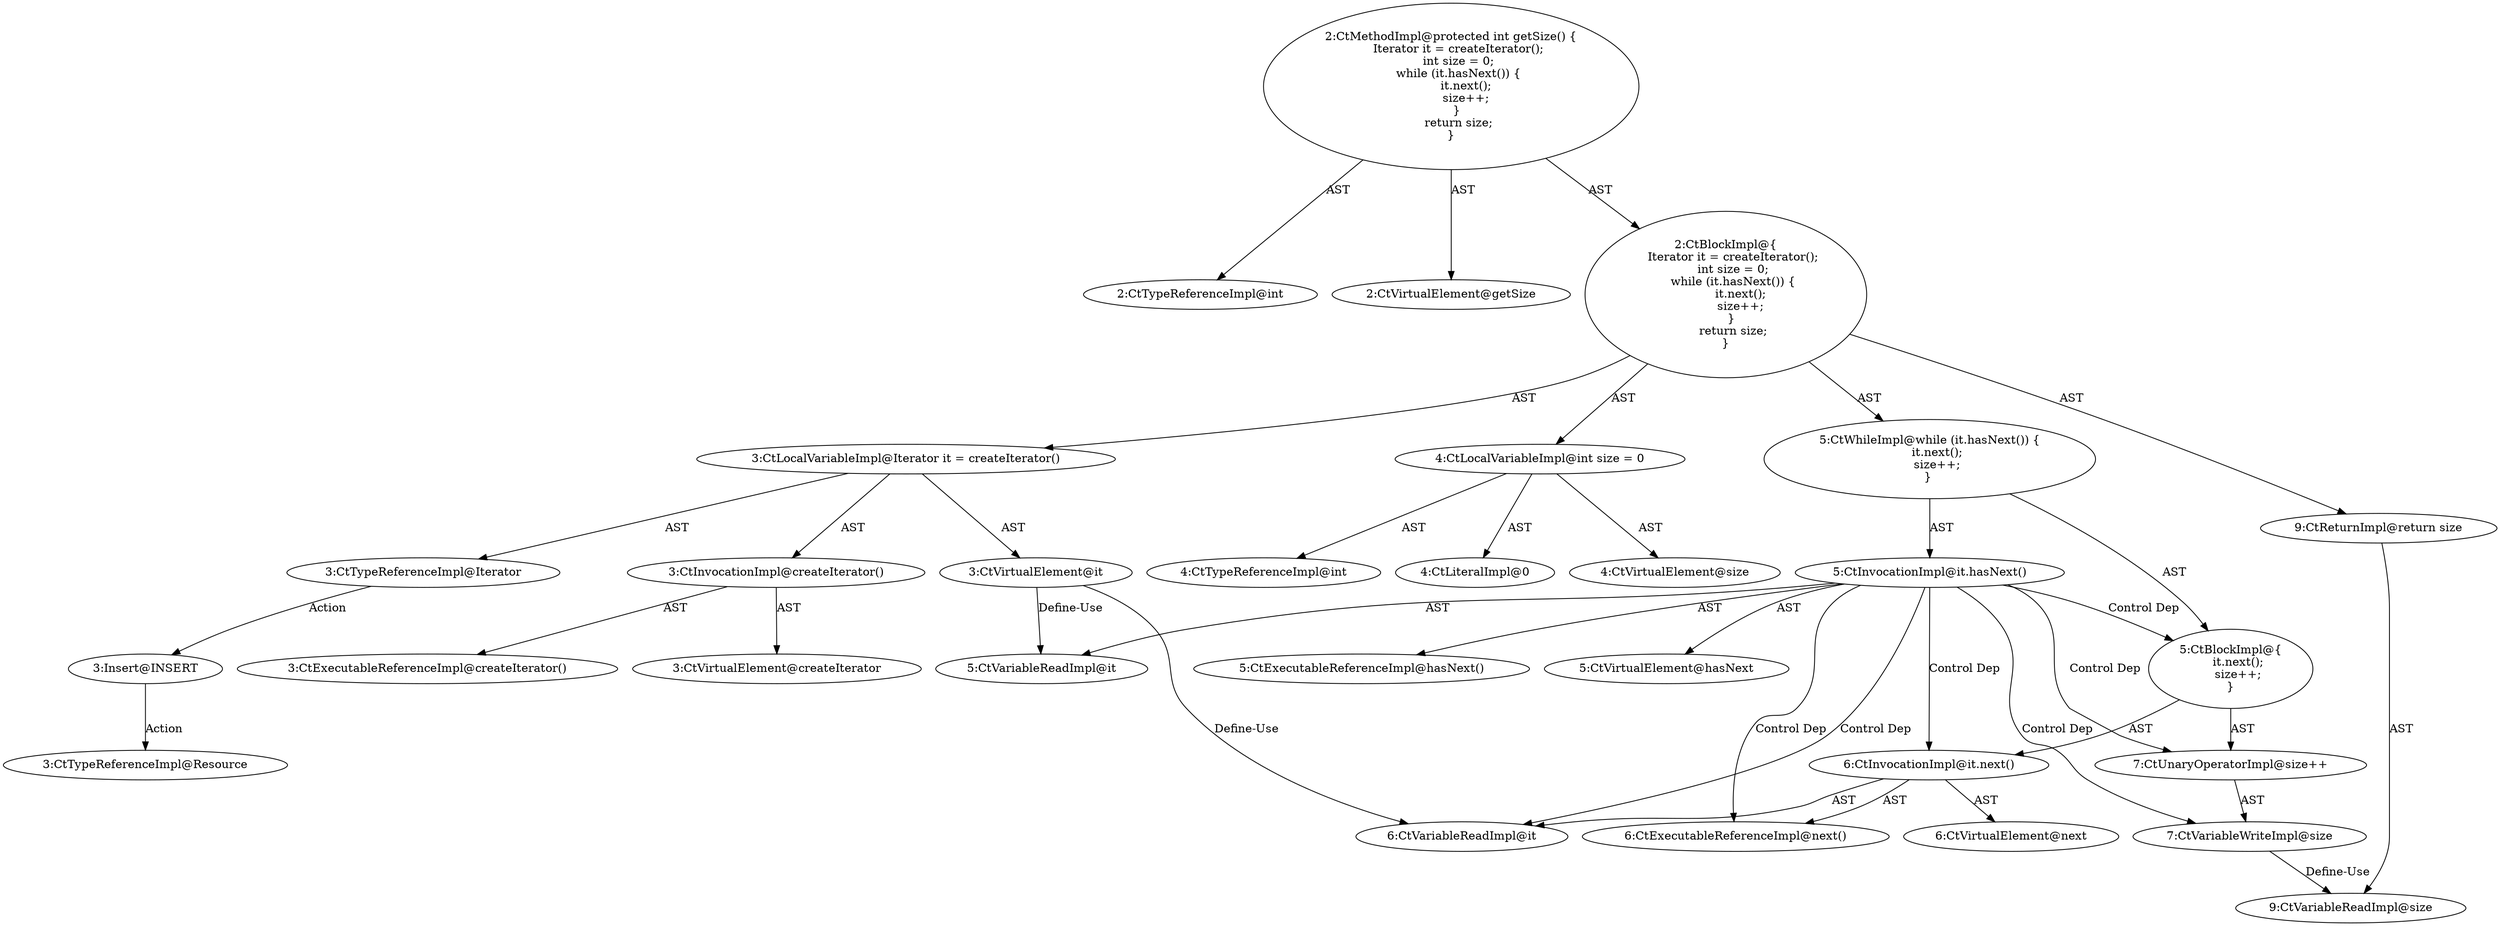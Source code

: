 digraph "getSize#?" {
0 [label="2:CtTypeReferenceImpl@int" shape=ellipse]
1 [label="2:CtVirtualElement@getSize" shape=ellipse]
2 [label="3:CtTypeReferenceImpl@Iterator" shape=ellipse]
3 [label="3:CtExecutableReferenceImpl@createIterator()" shape=ellipse]
4 [label="3:CtVirtualElement@createIterator" shape=ellipse]
5 [label="3:CtInvocationImpl@createIterator()" shape=ellipse]
6 [label="3:CtVirtualElement@it" shape=ellipse]
7 [label="3:CtLocalVariableImpl@Iterator it = createIterator()" shape=ellipse]
8 [label="4:CtTypeReferenceImpl@int" shape=ellipse]
9 [label="4:CtLiteralImpl@0" shape=ellipse]
10 [label="4:CtVirtualElement@size" shape=ellipse]
11 [label="4:CtLocalVariableImpl@int size = 0" shape=ellipse]
12 [label="5:CtExecutableReferenceImpl@hasNext()" shape=ellipse]
13 [label="5:CtVirtualElement@hasNext" shape=ellipse]
14 [label="5:CtVariableReadImpl@it" shape=ellipse]
15 [label="5:CtInvocationImpl@it.hasNext()" shape=ellipse]
16 [label="6:CtExecutableReferenceImpl@next()" shape=ellipse]
17 [label="6:CtVirtualElement@next" shape=ellipse]
18 [label="6:CtVariableReadImpl@it" shape=ellipse]
19 [label="6:CtInvocationImpl@it.next()" shape=ellipse]
20 [label="7:CtVariableWriteImpl@size" shape=ellipse]
21 [label="7:CtUnaryOperatorImpl@size++" shape=ellipse]
22 [label="5:CtBlockImpl@\{
    it.next();
    size++;
\}" shape=ellipse]
23 [label="5:CtWhileImpl@while (it.hasNext()) \{
    it.next();
    size++;
\} " shape=ellipse]
24 [label="9:CtVariableReadImpl@size" shape=ellipse]
25 [label="9:CtReturnImpl@return size" shape=ellipse]
26 [label="2:CtBlockImpl@\{
    Iterator it = createIterator();
    int size = 0;
    while (it.hasNext()) \{
        it.next();
        size++;
    \} 
    return size;
\}" shape=ellipse]
27 [label="2:CtMethodImpl@protected int getSize() \{
    Iterator it = createIterator();
    int size = 0;
    while (it.hasNext()) \{
        it.next();
        size++;
    \} 
    return size;
\}" shape=ellipse]
28 [label="3:Insert@INSERT" shape=ellipse]
29 [label="3:CtTypeReferenceImpl@Resource" shape=ellipse]
2 -> 28 [label="Action"];
5 -> 4 [label="AST"];
5 -> 3 [label="AST"];
6 -> 14 [label="Define-Use"];
6 -> 18 [label="Define-Use"];
7 -> 6 [label="AST"];
7 -> 2 [label="AST"];
7 -> 5 [label="AST"];
11 -> 10 [label="AST"];
11 -> 8 [label="AST"];
11 -> 9 [label="AST"];
15 -> 13 [label="AST"];
15 -> 14 [label="AST"];
15 -> 12 [label="AST"];
15 -> 22 [label="Control Dep"];
15 -> 19 [label="Control Dep"];
15 -> 16 [label="Control Dep"];
15 -> 18 [label="Control Dep"];
15 -> 21 [label="Control Dep"];
15 -> 20 [label="Control Dep"];
19 -> 17 [label="AST"];
19 -> 18 [label="AST"];
19 -> 16 [label="AST"];
20 -> 24 [label="Define-Use"];
21 -> 20 [label="AST"];
22 -> 19 [label="AST"];
22 -> 21 [label="AST"];
23 -> 15 [label="AST"];
23 -> 22 [label="AST"];
25 -> 24 [label="AST"];
26 -> 7 [label="AST"];
26 -> 11 [label="AST"];
26 -> 23 [label="AST"];
26 -> 25 [label="AST"];
27 -> 1 [label="AST"];
27 -> 0 [label="AST"];
27 -> 26 [label="AST"];
28 -> 29 [label="Action"];
}